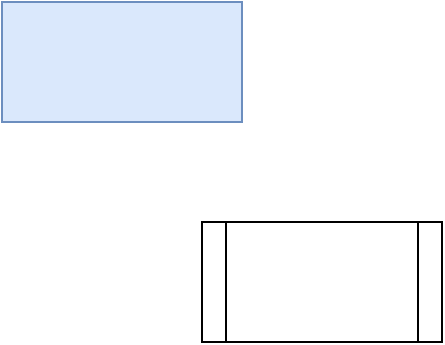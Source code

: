 <mxfile version="15.9.4" type="github">
  <diagram id="VxXAT3XehB939fSsbfzZ" name="Page-1">
    <mxGraphModel dx="1422" dy="762" grid="1" gridSize="10" guides="1" tooltips="1" connect="1" arrows="1" fold="1" page="1" pageScale="1" pageWidth="827" pageHeight="1169" math="0" shadow="0">
      <root>
        <mxCell id="0" />
        <mxCell id="1" parent="0" />
        <mxCell id="MXAOb9CckstkwDEnCWjA-1" value="" style="shape=process;whiteSpace=wrap;html=1;backgroundOutline=1;" vertex="1" parent="1">
          <mxGeometry x="310" y="220" width="120" height="60" as="geometry" />
        </mxCell>
        <mxCell id="MXAOb9CckstkwDEnCWjA-2" value="" style="rounded=0;whiteSpace=wrap;html=1;fillColor=#dae8fc;strokeColor=#6c8ebf;" vertex="1" parent="1">
          <mxGeometry x="210" y="110" width="120" height="60" as="geometry" />
        </mxCell>
      </root>
    </mxGraphModel>
  </diagram>
</mxfile>
